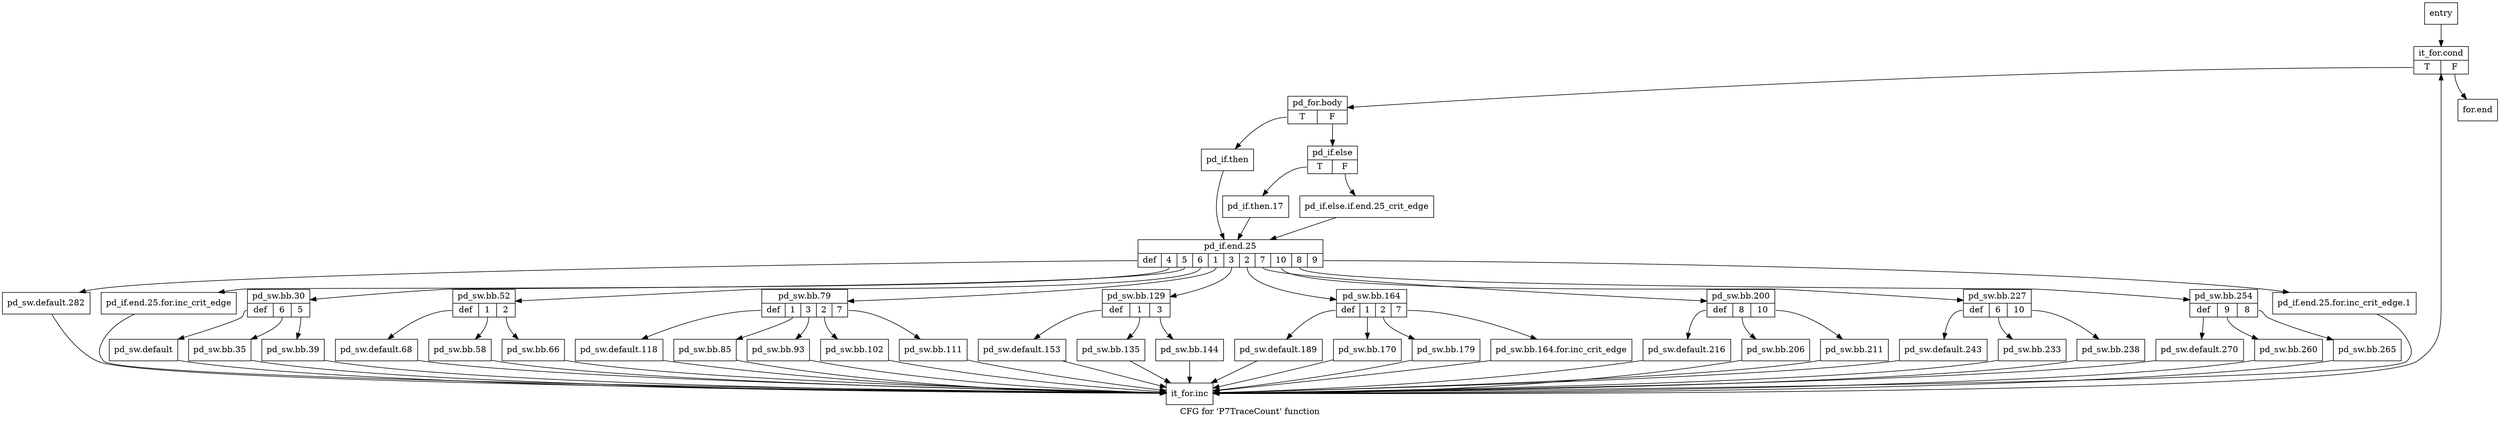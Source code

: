 digraph "CFG for 'P7TraceCount' function" {
	label="CFG for 'P7TraceCount' function";

	Node0x2b65080 [shape=record,label="{entry}"];
	Node0x2b65080 -> Node0x2b650d0;
	Node0x2b650d0 [shape=record,label="{it_for.cond|{<s0>T|<s1>F}}"];
	Node0x2b650d0:s0 -> Node0x2b65120;
	Node0x2b650d0:s1 -> Node0x2b65f30;
	Node0x2b65120 [shape=record,label="{pd_for.body|{<s0>T|<s1>F}}"];
	Node0x2b65120:s0 -> Node0x2b65170;
	Node0x2b65120:s1 -> Node0x2b651c0;
	Node0x2b65170 [shape=record,label="{pd_if.then}"];
	Node0x2b65170 -> Node0x2b652b0;
	Node0x2b651c0 [shape=record,label="{pd_if.else|{<s0>T|<s1>F}}"];
	Node0x2b651c0:s0 -> Node0x2b65260;
	Node0x2b651c0:s1 -> Node0x2b65210;
	Node0x2b65210 [shape=record,label="{pd_if.else.if.end.25_crit_edge}"];
	Node0x2b65210 -> Node0x2b652b0;
	Node0x2b65260 [shape=record,label="{pd_if.then.17}"];
	Node0x2b65260 -> Node0x2b652b0;
	Node0x2b652b0 [shape=record,label="{pd_if.end.25|{<s0>def|<s1>4|<s2>5|<s3>6|<s4>1|<s5>3|<s6>2|<s7>7|<s8>10|<s9>8|<s10>9}}"];
	Node0x2b652b0:s0 -> Node0x2b65e90;
	Node0x2b652b0:s1 -> Node0x2b65350;
	Node0x2b652b0:s2 -> Node0x2b653a0;
	Node0x2b652b0:s3 -> Node0x2b654e0;
	Node0x2b652b0:s4 -> Node0x2b65620;
	Node0x2b652b0:s5 -> Node0x2b65800;
	Node0x2b652b0:s6 -> Node0x2b65940;
	Node0x2b652b0:s7 -> Node0x2b65ad0;
	Node0x2b652b0:s8 -> Node0x2b65c10;
	Node0x2b652b0:s9 -> Node0x2b65d50;
	Node0x2b652b0:s10 -> Node0x2b65300;
	Node0x2b65300 [shape=record,label="{pd_if.end.25.for.inc_crit_edge.1}"];
	Node0x2b65300 -> Node0x2b65ee0;
	Node0x2b65350 [shape=record,label="{pd_if.end.25.for.inc_crit_edge}"];
	Node0x2b65350 -> Node0x2b65ee0;
	Node0x2b653a0 [shape=record,label="{pd_sw.bb.30|{<s0>def|<s1>6|<s2>5}}"];
	Node0x2b653a0:s0 -> Node0x2b65490;
	Node0x2b653a0:s1 -> Node0x2b653f0;
	Node0x2b653a0:s2 -> Node0x2b65440;
	Node0x2b653f0 [shape=record,label="{pd_sw.bb.35}"];
	Node0x2b653f0 -> Node0x2b65ee0;
	Node0x2b65440 [shape=record,label="{pd_sw.bb.39}"];
	Node0x2b65440 -> Node0x2b65ee0;
	Node0x2b65490 [shape=record,label="{pd_sw.default}"];
	Node0x2b65490 -> Node0x2b65ee0;
	Node0x2b654e0 [shape=record,label="{pd_sw.bb.52|{<s0>def|<s1>1|<s2>2}}"];
	Node0x2b654e0:s0 -> Node0x2b655d0;
	Node0x2b654e0:s1 -> Node0x2b65530;
	Node0x2b654e0:s2 -> Node0x2b65580;
	Node0x2b65530 [shape=record,label="{pd_sw.bb.58}"];
	Node0x2b65530 -> Node0x2b65ee0;
	Node0x2b65580 [shape=record,label="{pd_sw.bb.66}"];
	Node0x2b65580 -> Node0x2b65ee0;
	Node0x2b655d0 [shape=record,label="{pd_sw.default.68}"];
	Node0x2b655d0 -> Node0x2b65ee0;
	Node0x2b65620 [shape=record,label="{pd_sw.bb.79|{<s0>def|<s1>1|<s2>3|<s3>2|<s4>7}}"];
	Node0x2b65620:s0 -> Node0x2b657b0;
	Node0x2b65620:s1 -> Node0x2b65670;
	Node0x2b65620:s2 -> Node0x2b656c0;
	Node0x2b65620:s3 -> Node0x2b65710;
	Node0x2b65620:s4 -> Node0x2b65760;
	Node0x2b65670 [shape=record,label="{pd_sw.bb.85}"];
	Node0x2b65670 -> Node0x2b65ee0;
	Node0x2b656c0 [shape=record,label="{pd_sw.bb.93}"];
	Node0x2b656c0 -> Node0x2b65ee0;
	Node0x2b65710 [shape=record,label="{pd_sw.bb.102}"];
	Node0x2b65710 -> Node0x2b65ee0;
	Node0x2b65760 [shape=record,label="{pd_sw.bb.111}"];
	Node0x2b65760 -> Node0x2b65ee0;
	Node0x2b657b0 [shape=record,label="{pd_sw.default.118}"];
	Node0x2b657b0 -> Node0x2b65ee0;
	Node0x2b65800 [shape=record,label="{pd_sw.bb.129|{<s0>def|<s1>1|<s2>3}}"];
	Node0x2b65800:s0 -> Node0x2b658f0;
	Node0x2b65800:s1 -> Node0x2b65850;
	Node0x2b65800:s2 -> Node0x2b658a0;
	Node0x2b65850 [shape=record,label="{pd_sw.bb.135}"];
	Node0x2b65850 -> Node0x2b65ee0;
	Node0x2b658a0 [shape=record,label="{pd_sw.bb.144}"];
	Node0x2b658a0 -> Node0x2b65ee0;
	Node0x2b658f0 [shape=record,label="{pd_sw.default.153}"];
	Node0x2b658f0 -> Node0x2b65ee0;
	Node0x2b65940 [shape=record,label="{pd_sw.bb.164|{<s0>def|<s1>1|<s2>2|<s3>7}}"];
	Node0x2b65940:s0 -> Node0x2b65a80;
	Node0x2b65940:s1 -> Node0x2b659e0;
	Node0x2b65940:s2 -> Node0x2b65a30;
	Node0x2b65940:s3 -> Node0x2b65990;
	Node0x2b65990 [shape=record,label="{pd_sw.bb.164.for.inc_crit_edge}"];
	Node0x2b65990 -> Node0x2b65ee0;
	Node0x2b659e0 [shape=record,label="{pd_sw.bb.170}"];
	Node0x2b659e0 -> Node0x2b65ee0;
	Node0x2b65a30 [shape=record,label="{pd_sw.bb.179}"];
	Node0x2b65a30 -> Node0x2b65ee0;
	Node0x2b65a80 [shape=record,label="{pd_sw.default.189}"];
	Node0x2b65a80 -> Node0x2b65ee0;
	Node0x2b65ad0 [shape=record,label="{pd_sw.bb.200|{<s0>def|<s1>8|<s2>10}}"];
	Node0x2b65ad0:s0 -> Node0x2b65bc0;
	Node0x2b65ad0:s1 -> Node0x2b65b20;
	Node0x2b65ad0:s2 -> Node0x2b65b70;
	Node0x2b65b20 [shape=record,label="{pd_sw.bb.206}"];
	Node0x2b65b20 -> Node0x2b65ee0;
	Node0x2b65b70 [shape=record,label="{pd_sw.bb.211}"];
	Node0x2b65b70 -> Node0x2b65ee0;
	Node0x2b65bc0 [shape=record,label="{pd_sw.default.216}"];
	Node0x2b65bc0 -> Node0x2b65ee0;
	Node0x2b65c10 [shape=record,label="{pd_sw.bb.227|{<s0>def|<s1>6|<s2>10}}"];
	Node0x2b65c10:s0 -> Node0x2b65d00;
	Node0x2b65c10:s1 -> Node0x2b65c60;
	Node0x2b65c10:s2 -> Node0x2b65cb0;
	Node0x2b65c60 [shape=record,label="{pd_sw.bb.233}"];
	Node0x2b65c60 -> Node0x2b65ee0;
	Node0x2b65cb0 [shape=record,label="{pd_sw.bb.238}"];
	Node0x2b65cb0 -> Node0x2b65ee0;
	Node0x2b65d00 [shape=record,label="{pd_sw.default.243}"];
	Node0x2b65d00 -> Node0x2b65ee0;
	Node0x2b65d50 [shape=record,label="{pd_sw.bb.254|{<s0>def|<s1>9|<s2>8}}"];
	Node0x2b65d50:s0 -> Node0x2b65e40;
	Node0x2b65d50:s1 -> Node0x2b65da0;
	Node0x2b65d50:s2 -> Node0x2b65df0;
	Node0x2b65da0 [shape=record,label="{pd_sw.bb.260}"];
	Node0x2b65da0 -> Node0x2b65ee0;
	Node0x2b65df0 [shape=record,label="{pd_sw.bb.265}"];
	Node0x2b65df0 -> Node0x2b65ee0;
	Node0x2b65e40 [shape=record,label="{pd_sw.default.270}"];
	Node0x2b65e40 -> Node0x2b65ee0;
	Node0x2b65e90 [shape=record,label="{pd_sw.default.282}"];
	Node0x2b65e90 -> Node0x2b65ee0;
	Node0x2b65ee0 [shape=record,label="{it_for.inc}"];
	Node0x2b65ee0 -> Node0x2b650d0;
	Node0x2b65f30 [shape=record,label="{for.end}"];
}
